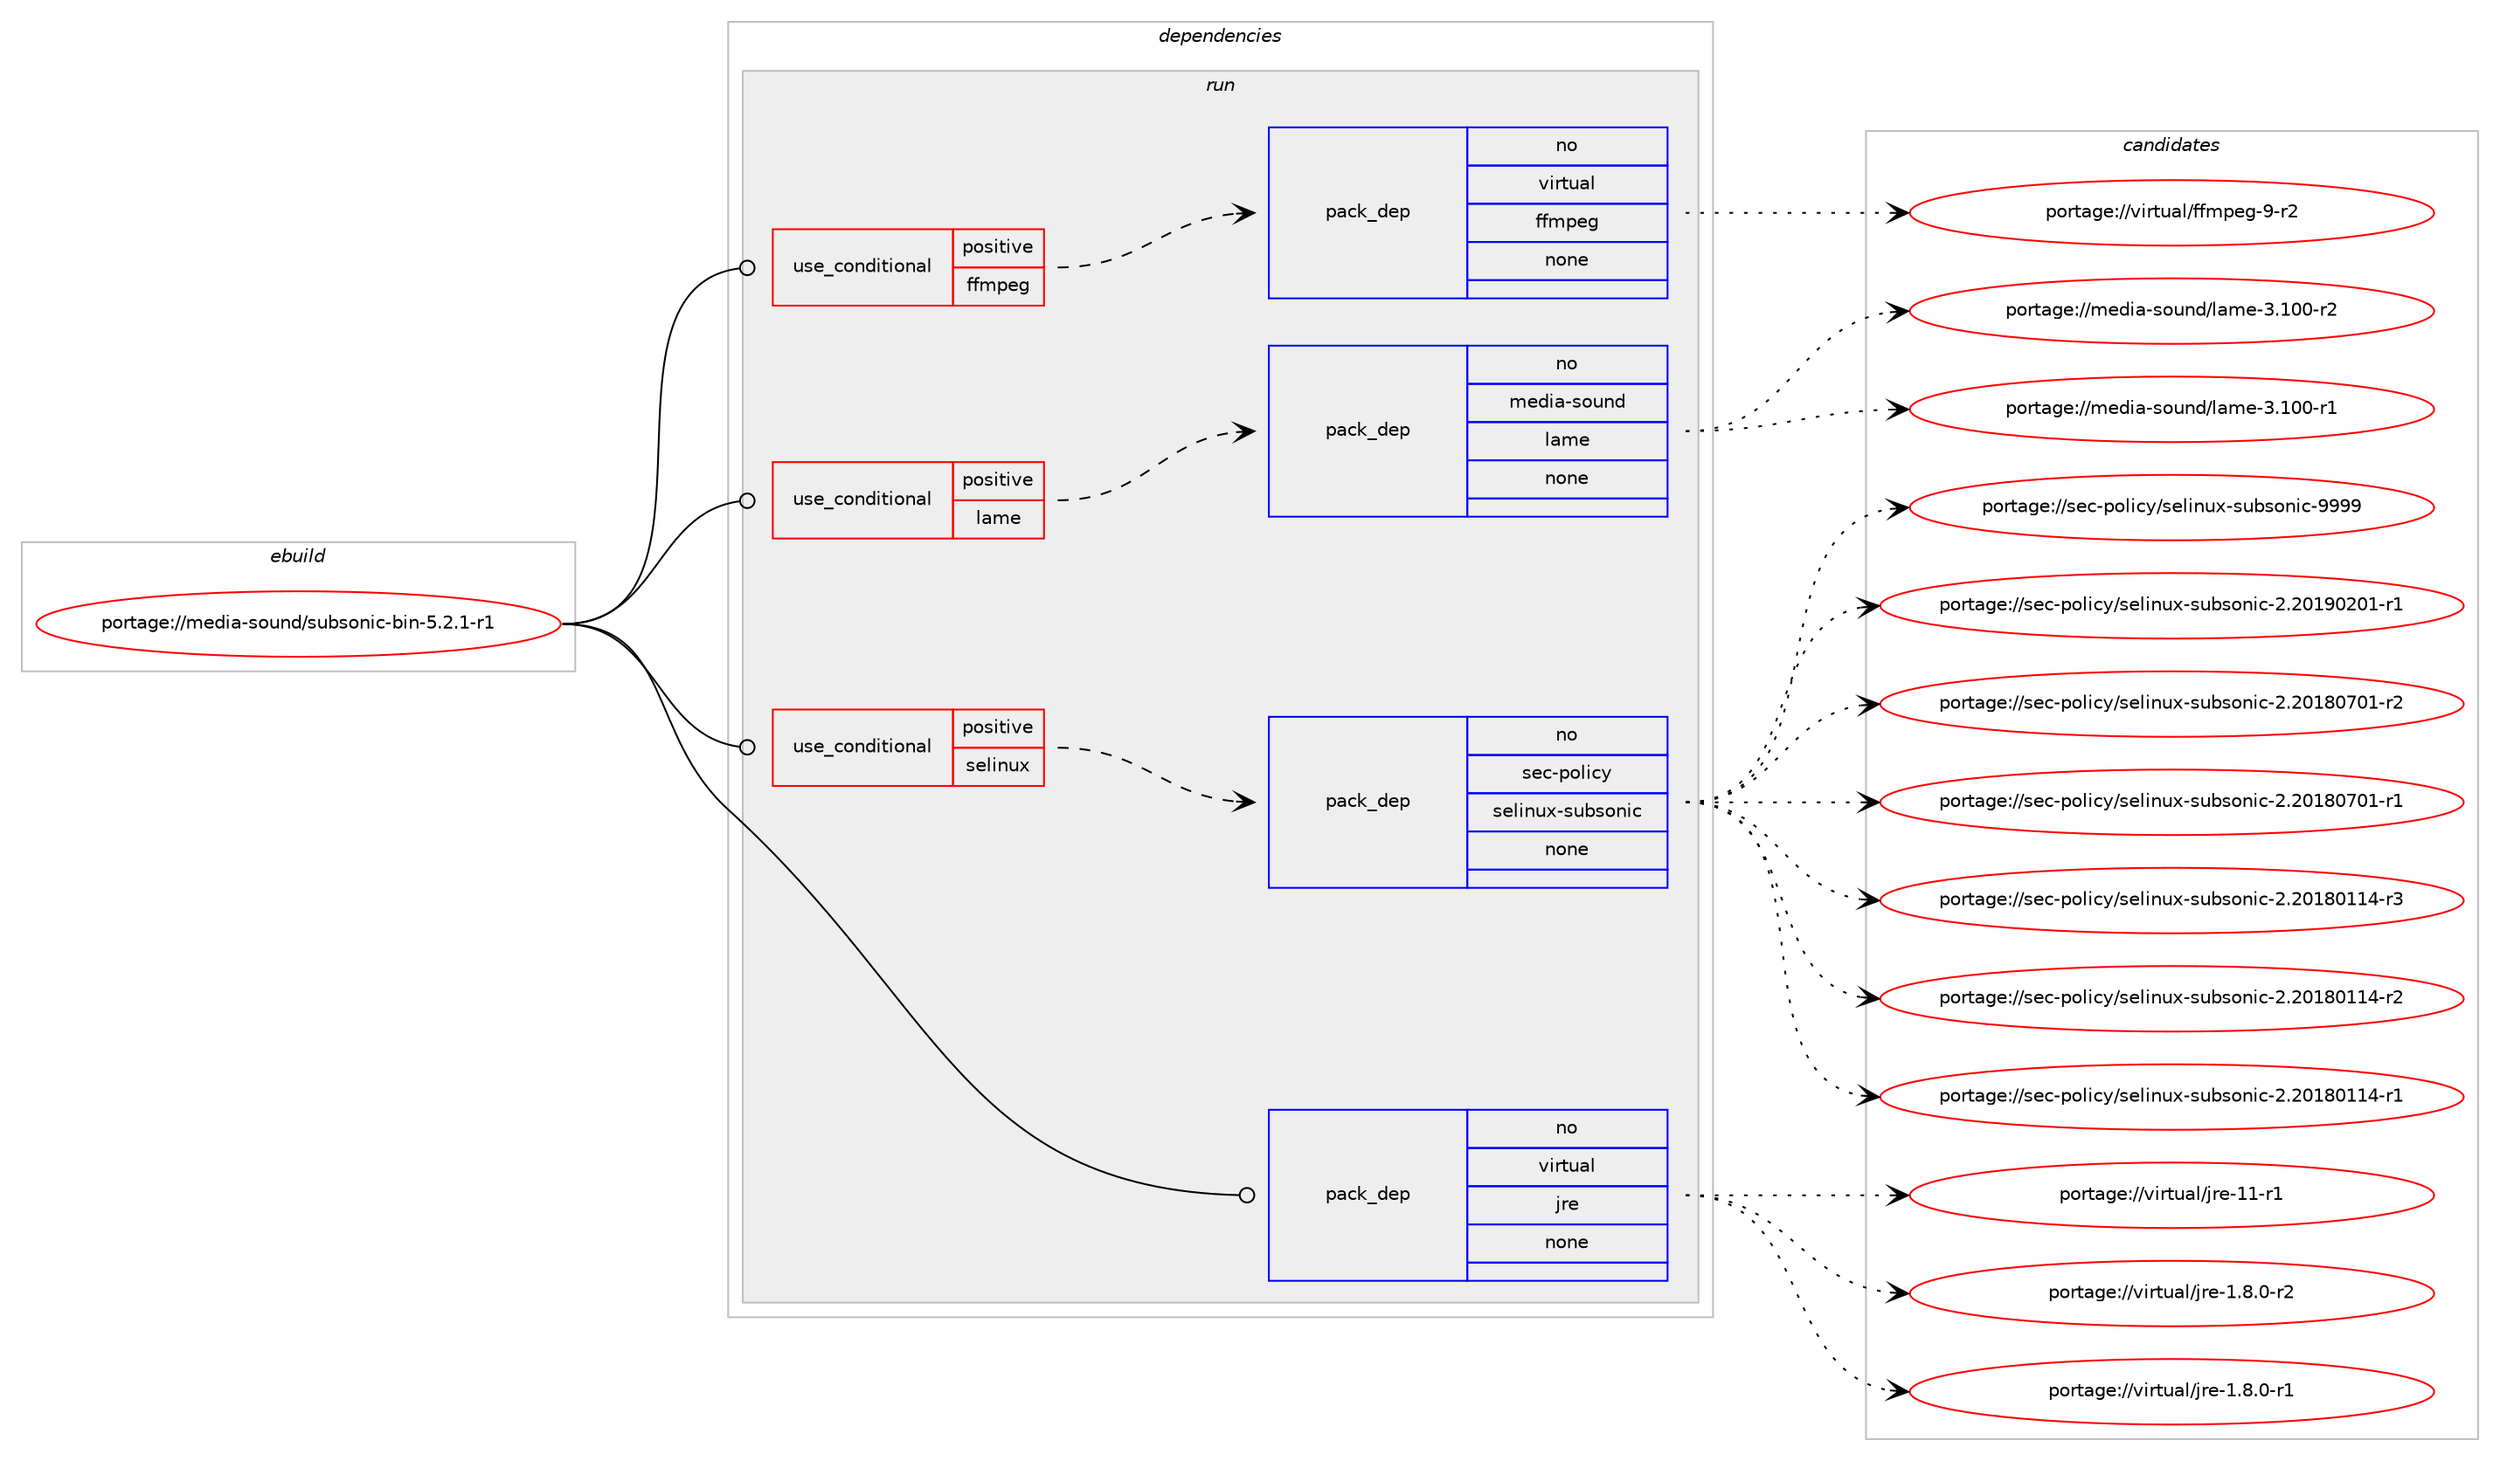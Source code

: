 digraph prolog {

# *************
# Graph options
# *************

newrank=true;
concentrate=true;
compound=true;
graph [rankdir=LR,fontname=Helvetica,fontsize=10,ranksep=1.5];#, ranksep=2.5, nodesep=0.2];
edge  [arrowhead=vee];
node  [fontname=Helvetica,fontsize=10];

# **********
# The ebuild
# **********

subgraph cluster_leftcol {
color=gray;
label=<<i>ebuild</i>>;
id [label="portage://media-sound/subsonic-bin-5.2.1-r1", color=red, width=4, href="../media-sound/subsonic-bin-5.2.1-r1.svg"];
}

# ****************
# The dependencies
# ****************

subgraph cluster_midcol {
color=gray;
label=<<i>dependencies</i>>;
subgraph cluster_compile {
fillcolor="#eeeeee";
style=filled;
label=<<i>compile</i>>;
}
subgraph cluster_compileandrun {
fillcolor="#eeeeee";
style=filled;
label=<<i>compile and run</i>>;
}
subgraph cluster_run {
fillcolor="#eeeeee";
style=filled;
label=<<i>run</i>>;
subgraph cond41681 {
dependency184970 [label=<<TABLE BORDER="0" CELLBORDER="1" CELLSPACING="0" CELLPADDING="4"><TR><TD ROWSPAN="3" CELLPADDING="10">use_conditional</TD></TR><TR><TD>positive</TD></TR><TR><TD>ffmpeg</TD></TR></TABLE>>, shape=none, color=red];
subgraph pack140413 {
dependency184971 [label=<<TABLE BORDER="0" CELLBORDER="1" CELLSPACING="0" CELLPADDING="4" WIDTH="220"><TR><TD ROWSPAN="6" CELLPADDING="30">pack_dep</TD></TR><TR><TD WIDTH="110">no</TD></TR><TR><TD>virtual</TD></TR><TR><TD>ffmpeg</TD></TR><TR><TD>none</TD></TR><TR><TD></TD></TR></TABLE>>, shape=none, color=blue];
}
dependency184970:e -> dependency184971:w [weight=20,style="dashed",arrowhead="vee"];
}
id:e -> dependency184970:w [weight=20,style="solid",arrowhead="odot"];
subgraph cond41682 {
dependency184972 [label=<<TABLE BORDER="0" CELLBORDER="1" CELLSPACING="0" CELLPADDING="4"><TR><TD ROWSPAN="3" CELLPADDING="10">use_conditional</TD></TR><TR><TD>positive</TD></TR><TR><TD>lame</TD></TR></TABLE>>, shape=none, color=red];
subgraph pack140414 {
dependency184973 [label=<<TABLE BORDER="0" CELLBORDER="1" CELLSPACING="0" CELLPADDING="4" WIDTH="220"><TR><TD ROWSPAN="6" CELLPADDING="30">pack_dep</TD></TR><TR><TD WIDTH="110">no</TD></TR><TR><TD>media-sound</TD></TR><TR><TD>lame</TD></TR><TR><TD>none</TD></TR><TR><TD></TD></TR></TABLE>>, shape=none, color=blue];
}
dependency184972:e -> dependency184973:w [weight=20,style="dashed",arrowhead="vee"];
}
id:e -> dependency184972:w [weight=20,style="solid",arrowhead="odot"];
subgraph cond41683 {
dependency184974 [label=<<TABLE BORDER="0" CELLBORDER="1" CELLSPACING="0" CELLPADDING="4"><TR><TD ROWSPAN="3" CELLPADDING="10">use_conditional</TD></TR><TR><TD>positive</TD></TR><TR><TD>selinux</TD></TR></TABLE>>, shape=none, color=red];
subgraph pack140415 {
dependency184975 [label=<<TABLE BORDER="0" CELLBORDER="1" CELLSPACING="0" CELLPADDING="4" WIDTH="220"><TR><TD ROWSPAN="6" CELLPADDING="30">pack_dep</TD></TR><TR><TD WIDTH="110">no</TD></TR><TR><TD>sec-policy</TD></TR><TR><TD>selinux-subsonic</TD></TR><TR><TD>none</TD></TR><TR><TD></TD></TR></TABLE>>, shape=none, color=blue];
}
dependency184974:e -> dependency184975:w [weight=20,style="dashed",arrowhead="vee"];
}
id:e -> dependency184974:w [weight=20,style="solid",arrowhead="odot"];
subgraph pack140416 {
dependency184976 [label=<<TABLE BORDER="0" CELLBORDER="1" CELLSPACING="0" CELLPADDING="4" WIDTH="220"><TR><TD ROWSPAN="6" CELLPADDING="30">pack_dep</TD></TR><TR><TD WIDTH="110">no</TD></TR><TR><TD>virtual</TD></TR><TR><TD>jre</TD></TR><TR><TD>none</TD></TR><TR><TD></TD></TR></TABLE>>, shape=none, color=blue];
}
id:e -> dependency184976:w [weight=20,style="solid",arrowhead="odot"];
}
}

# **************
# The candidates
# **************

subgraph cluster_choices {
rank=same;
color=gray;
label=<<i>candidates</i>>;

subgraph choice140413 {
color=black;
nodesep=1;
choice118105114116117971084710210210911210110345574511450 [label="portage://virtual/ffmpeg-9-r2", color=red, width=4,href="../virtual/ffmpeg-9-r2.svg"];
dependency184971:e -> choice118105114116117971084710210210911210110345574511450:w [style=dotted,weight="100"];
}
subgraph choice140414 {
color=black;
nodesep=1;
choice109101100105974511511111711010047108971091014551464948484511450 [label="portage://media-sound/lame-3.100-r2", color=red, width=4,href="../media-sound/lame-3.100-r2.svg"];
choice109101100105974511511111711010047108971091014551464948484511449 [label="portage://media-sound/lame-3.100-r1", color=red, width=4,href="../media-sound/lame-3.100-r1.svg"];
dependency184973:e -> choice109101100105974511511111711010047108971091014551464948484511450:w [style=dotted,weight="100"];
dependency184973:e -> choice109101100105974511511111711010047108971091014551464948484511449:w [style=dotted,weight="100"];
}
subgraph choice140415 {
color=black;
nodesep=1;
choice115101994511211110810599121471151011081051101171204511511798115111110105994557575757 [label="portage://sec-policy/selinux-subsonic-9999", color=red, width=4,href="../sec-policy/selinux-subsonic-9999.svg"];
choice1151019945112111108105991214711510110810511011712045115117981151111101059945504650484957485048494511449 [label="portage://sec-policy/selinux-subsonic-2.20190201-r1", color=red, width=4,href="../sec-policy/selinux-subsonic-2.20190201-r1.svg"];
choice1151019945112111108105991214711510110810511011712045115117981151111101059945504650484956485548494511450 [label="portage://sec-policy/selinux-subsonic-2.20180701-r2", color=red, width=4,href="../sec-policy/selinux-subsonic-2.20180701-r2.svg"];
choice1151019945112111108105991214711510110810511011712045115117981151111101059945504650484956485548494511449 [label="portage://sec-policy/selinux-subsonic-2.20180701-r1", color=red, width=4,href="../sec-policy/selinux-subsonic-2.20180701-r1.svg"];
choice1151019945112111108105991214711510110810511011712045115117981151111101059945504650484956484949524511451 [label="portage://sec-policy/selinux-subsonic-2.20180114-r3", color=red, width=4,href="../sec-policy/selinux-subsonic-2.20180114-r3.svg"];
choice1151019945112111108105991214711510110810511011712045115117981151111101059945504650484956484949524511450 [label="portage://sec-policy/selinux-subsonic-2.20180114-r2", color=red, width=4,href="../sec-policy/selinux-subsonic-2.20180114-r2.svg"];
choice1151019945112111108105991214711510110810511011712045115117981151111101059945504650484956484949524511449 [label="portage://sec-policy/selinux-subsonic-2.20180114-r1", color=red, width=4,href="../sec-policy/selinux-subsonic-2.20180114-r1.svg"];
dependency184975:e -> choice115101994511211110810599121471151011081051101171204511511798115111110105994557575757:w [style=dotted,weight="100"];
dependency184975:e -> choice1151019945112111108105991214711510110810511011712045115117981151111101059945504650484957485048494511449:w [style=dotted,weight="100"];
dependency184975:e -> choice1151019945112111108105991214711510110810511011712045115117981151111101059945504650484956485548494511450:w [style=dotted,weight="100"];
dependency184975:e -> choice1151019945112111108105991214711510110810511011712045115117981151111101059945504650484956485548494511449:w [style=dotted,weight="100"];
dependency184975:e -> choice1151019945112111108105991214711510110810511011712045115117981151111101059945504650484956484949524511451:w [style=dotted,weight="100"];
dependency184975:e -> choice1151019945112111108105991214711510110810511011712045115117981151111101059945504650484956484949524511450:w [style=dotted,weight="100"];
dependency184975:e -> choice1151019945112111108105991214711510110810511011712045115117981151111101059945504650484956484949524511449:w [style=dotted,weight="100"];
}
subgraph choice140416 {
color=black;
nodesep=1;
choice11810511411611797108471061141014549494511449 [label="portage://virtual/jre-11-r1", color=red, width=4,href="../virtual/jre-11-r1.svg"];
choice11810511411611797108471061141014549465646484511450 [label="portage://virtual/jre-1.8.0-r2", color=red, width=4,href="../virtual/jre-1.8.0-r2.svg"];
choice11810511411611797108471061141014549465646484511449 [label="portage://virtual/jre-1.8.0-r1", color=red, width=4,href="../virtual/jre-1.8.0-r1.svg"];
dependency184976:e -> choice11810511411611797108471061141014549494511449:w [style=dotted,weight="100"];
dependency184976:e -> choice11810511411611797108471061141014549465646484511450:w [style=dotted,weight="100"];
dependency184976:e -> choice11810511411611797108471061141014549465646484511449:w [style=dotted,weight="100"];
}
}

}
